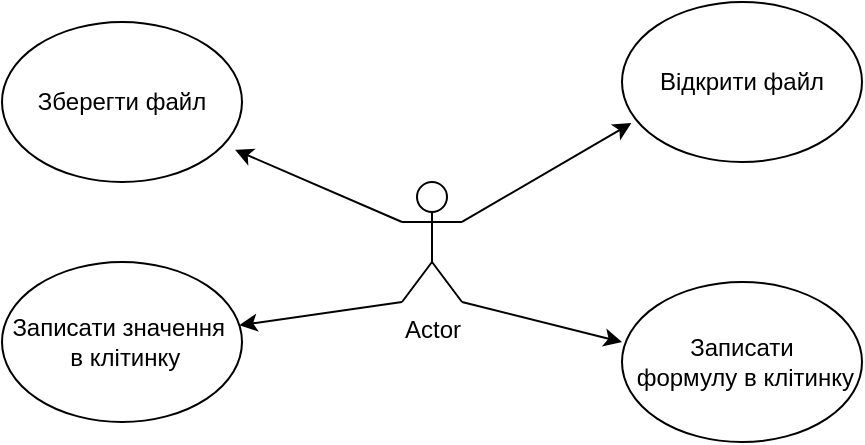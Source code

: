 <mxfile version="12.2.4"><diagram id="ia5p9nUL63sySwUyQ2iS"><mxGraphModel dx="960" dy="724" grid="1" gridSize="10" guides="1" tooltips="1" connect="1" arrows="1" fold="1" page="1" pageScale="1" pageWidth="850" pageHeight="1100" math="0" shadow="0"><root><mxCell id="0"/><mxCell id="1" parent="0"/><mxCell id="2" value="Actor" style="shape=umlActor;verticalLabelPosition=bottom;labelBackgroundColor=#ffffff;verticalAlign=top;html=1;outlineConnect=0;" vertex="1" parent="1"><mxGeometry x="400" y="220" width="30" height="60" as="geometry"/></mxCell><mxCell id="3" value="Зберегти файл&lt;br&gt;" style="ellipse;whiteSpace=wrap;html=1;" vertex="1" parent="1"><mxGeometry x="200" y="140" width="120" height="80" as="geometry"/></mxCell><mxCell id="4" value="Відкрити файл&lt;br&gt;" style="ellipse;whiteSpace=wrap;html=1;" vertex="1" parent="1"><mxGeometry x="510" y="130" width="120" height="80" as="geometry"/></mxCell><mxCell id="5" value="Записати значення&amp;nbsp;&lt;br&gt;&amp;nbsp;в клітинку" style="ellipse;whiteSpace=wrap;html=1;" vertex="1" parent="1"><mxGeometry x="200" y="260" width="120" height="80" as="geometry"/></mxCell><mxCell id="7" value="Записати&lt;br&gt;&amp;nbsp;формулу в клітинку" style="ellipse;whiteSpace=wrap;html=1;" vertex="1" parent="1"><mxGeometry x="510" y="270" width="120" height="80" as="geometry"/></mxCell><mxCell id="15" value="" style="endArrow=classic;html=1;entryX=0.039;entryY=0.757;entryDx=0;entryDy=0;entryPerimeter=0;exitX=1;exitY=0.333;exitDx=0;exitDy=0;exitPerimeter=0;" edge="1" parent="1" source="2" target="4"><mxGeometry width="50" height="50" relative="1" as="geometry"><mxPoint x="200" y="420" as="sourcePoint"/><mxPoint x="250" y="370" as="targetPoint"/></mxGeometry></mxCell><mxCell id="16" value="" style="endArrow=classic;html=1;entryX=0.971;entryY=0.799;entryDx=0;entryDy=0;entryPerimeter=0;exitX=0;exitY=0.333;exitDx=0;exitDy=0;exitPerimeter=0;" edge="1" parent="1" source="2" target="3"><mxGeometry width="50" height="50" relative="1" as="geometry"><mxPoint x="320" y="260" as="sourcePoint"/><mxPoint x="404.68" y="210.56" as="targetPoint"/></mxGeometry></mxCell><mxCell id="17" value="" style="endArrow=classic;html=1;entryX=0;entryY=0.375;entryDx=0;entryDy=0;entryPerimeter=0;exitX=1;exitY=1;exitDx=0;exitDy=0;exitPerimeter=0;" edge="1" parent="1" source="2" target="7"><mxGeometry width="50" height="50" relative="1" as="geometry"><mxPoint x="390" y="364.5" as="sourcePoint"/><mxPoint x="474.68" y="315.06" as="targetPoint"/></mxGeometry></mxCell><mxCell id="18" value="" style="endArrow=classic;html=1;" edge="1" parent="1" target="5"><mxGeometry width="50" height="50" relative="1" as="geometry"><mxPoint x="400" y="280" as="sourcePoint"/><mxPoint x="330" y="290" as="targetPoint"/></mxGeometry></mxCell></root></mxGraphModel></diagram></mxfile>